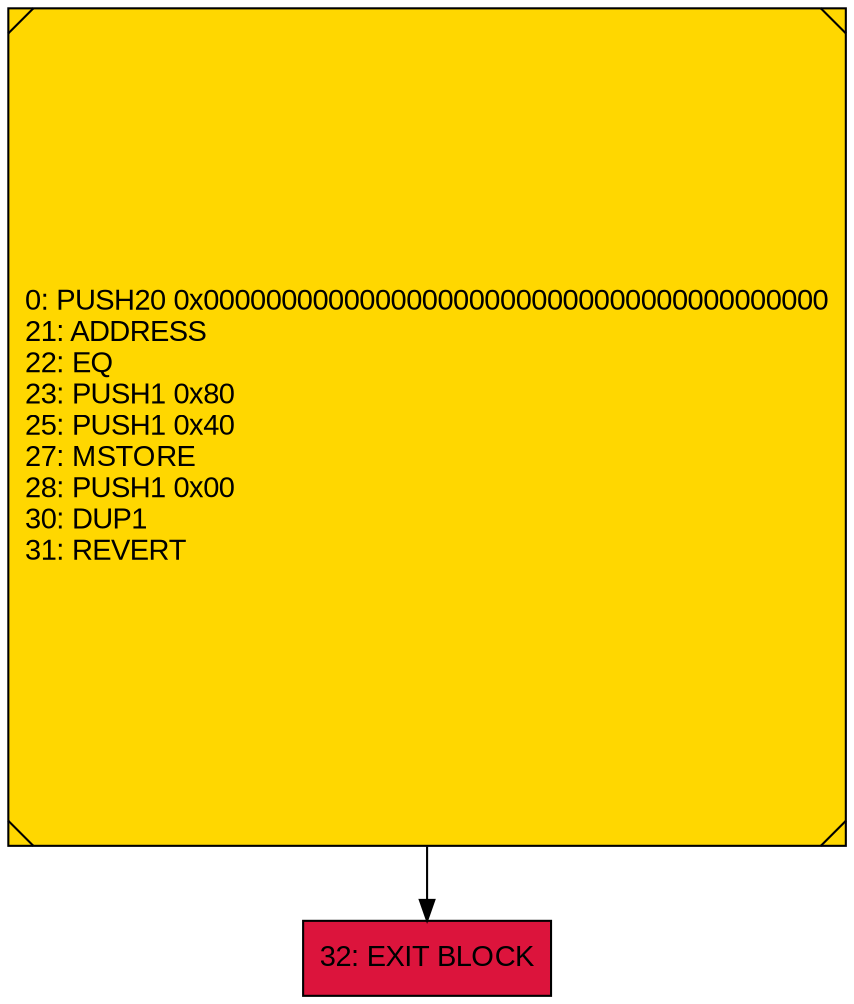digraph G {
bgcolor=transparent rankdir=UD;
node [shape=box style=filled color=black fillcolor=white fontname=arial fontcolor=black];
0 [label="0: PUSH20 0x0000000000000000000000000000000000000000\l21: ADDRESS\l22: EQ\l23: PUSH1 0x80\l25: PUSH1 0x40\l27: MSTORE\l28: PUSH1 0x00\l30: DUP1\l31: REVERT\l" fillcolor=lemonchiffon shape=Msquare fillcolor=gold ];
32 [label="32: EXIT BLOCK\l" fillcolor=crimson ];
0 -> 32;
}